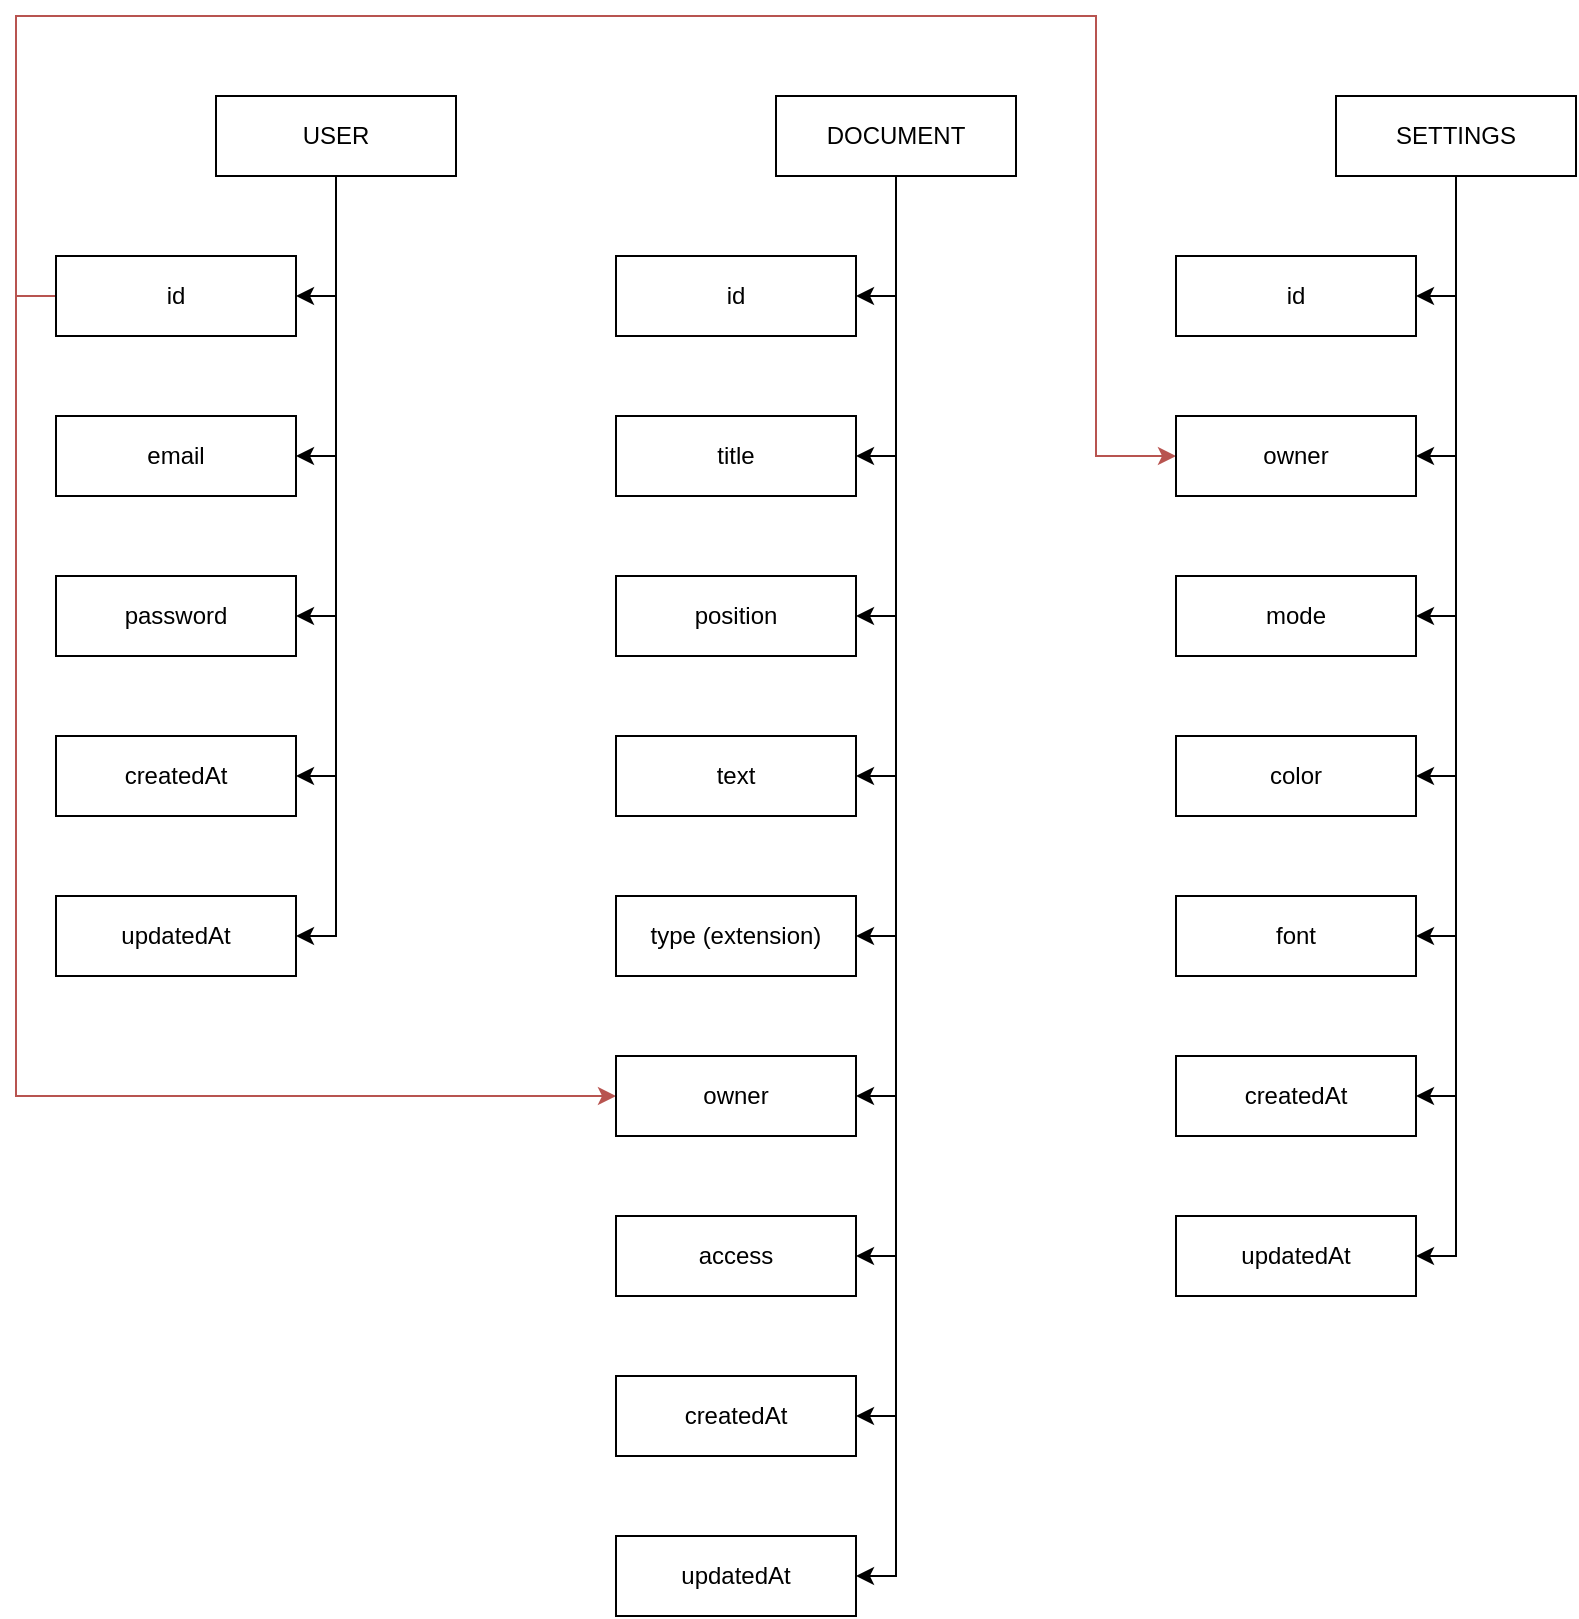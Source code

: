 <mxfile version="21.0.4" type="github">
  <diagram name="Сторінка-1" id="dH4kd5EWdRIuRqbOYcRu">
    <mxGraphModel dx="1050" dy="581" grid="1" gridSize="10" guides="1" tooltips="1" connect="1" arrows="1" fold="1" page="1" pageScale="1" pageWidth="827" pageHeight="1169" math="0" shadow="0">
      <root>
        <mxCell id="0" />
        <mxCell id="1" parent="0" />
        <mxCell id="GCR3xAoKqGMS8lJZc-5P-9" style="edgeStyle=orthogonalEdgeStyle;rounded=0;orthogonalLoop=1;jettySize=auto;html=1;exitX=0.5;exitY=1;exitDx=0;exitDy=0;entryX=1;entryY=0.5;entryDx=0;entryDy=0;" parent="1" source="GCR3xAoKqGMS8lJZc-5P-1" target="GCR3xAoKqGMS8lJZc-5P-8" edge="1">
          <mxGeometry relative="1" as="geometry" />
        </mxCell>
        <mxCell id="GCR3xAoKqGMS8lJZc-5P-10" style="edgeStyle=orthogonalEdgeStyle;rounded=0;orthogonalLoop=1;jettySize=auto;html=1;exitX=0.5;exitY=1;exitDx=0;exitDy=0;entryX=1;entryY=0.5;entryDx=0;entryDy=0;" parent="1" source="GCR3xAoKqGMS8lJZc-5P-1" target="GCR3xAoKqGMS8lJZc-5P-5" edge="1">
          <mxGeometry relative="1" as="geometry" />
        </mxCell>
        <mxCell id="GCR3xAoKqGMS8lJZc-5P-11" style="edgeStyle=orthogonalEdgeStyle;rounded=0;orthogonalLoop=1;jettySize=auto;html=1;exitX=0.5;exitY=1;exitDx=0;exitDy=0;entryX=1;entryY=0.5;entryDx=0;entryDy=0;" parent="1" source="GCR3xAoKqGMS8lJZc-5P-1" target="GCR3xAoKqGMS8lJZc-5P-6" edge="1">
          <mxGeometry relative="1" as="geometry" />
        </mxCell>
        <mxCell id="GCR3xAoKqGMS8lJZc-5P-32" style="edgeStyle=orthogonalEdgeStyle;rounded=0;orthogonalLoop=1;jettySize=auto;html=1;exitX=0.5;exitY=1;exitDx=0;exitDy=0;entryX=1;entryY=0.5;entryDx=0;entryDy=0;" parent="1" source="GCR3xAoKqGMS8lJZc-5P-1" target="GCR3xAoKqGMS8lJZc-5P-26" edge="1">
          <mxGeometry relative="1" as="geometry" />
        </mxCell>
        <mxCell id="GCR3xAoKqGMS8lJZc-5P-33" style="edgeStyle=orthogonalEdgeStyle;rounded=0;orthogonalLoop=1;jettySize=auto;html=1;exitX=0.5;exitY=1;exitDx=0;exitDy=0;entryX=1;entryY=0.5;entryDx=0;entryDy=0;" parent="1" source="GCR3xAoKqGMS8lJZc-5P-1" target="GCR3xAoKqGMS8lJZc-5P-27" edge="1">
          <mxGeometry relative="1" as="geometry" />
        </mxCell>
        <mxCell id="GCR3xAoKqGMS8lJZc-5P-1" value="USER" style="rounded=0;whiteSpace=wrap;html=1;" parent="1" vertex="1">
          <mxGeometry x="160" y="80" width="120" height="40" as="geometry" />
        </mxCell>
        <mxCell id="GCR3xAoKqGMS8lJZc-5P-15" style="edgeStyle=orthogonalEdgeStyle;rounded=0;orthogonalLoop=1;jettySize=auto;html=1;exitX=0.5;exitY=1;exitDx=0;exitDy=0;entryX=1;entryY=0.5;entryDx=0;entryDy=0;" parent="1" source="GCR3xAoKqGMS8lJZc-5P-2" target="GCR3xAoKqGMS8lJZc-5P-14" edge="1">
          <mxGeometry relative="1" as="geometry" />
        </mxCell>
        <mxCell id="GCR3xAoKqGMS8lJZc-5P-16" style="edgeStyle=orthogonalEdgeStyle;rounded=0;orthogonalLoop=1;jettySize=auto;html=1;exitX=0.5;exitY=1;exitDx=0;exitDy=0;entryX=1;entryY=0.5;entryDx=0;entryDy=0;" parent="1" source="GCR3xAoKqGMS8lJZc-5P-2" target="GCR3xAoKqGMS8lJZc-5P-12" edge="1">
          <mxGeometry relative="1" as="geometry" />
        </mxCell>
        <mxCell id="GCR3xAoKqGMS8lJZc-5P-17" style="edgeStyle=orthogonalEdgeStyle;rounded=0;orthogonalLoop=1;jettySize=auto;html=1;exitX=0.5;exitY=1;exitDx=0;exitDy=0;entryX=1;entryY=0.5;entryDx=0;entryDy=0;" parent="1" source="GCR3xAoKqGMS8lJZc-5P-2" target="GCR3xAoKqGMS8lJZc-5P-13" edge="1">
          <mxGeometry relative="1" as="geometry" />
        </mxCell>
        <mxCell id="GCR3xAoKqGMS8lJZc-5P-19" style="edgeStyle=orthogonalEdgeStyle;rounded=0;orthogonalLoop=1;jettySize=auto;html=1;exitX=0.5;exitY=1;exitDx=0;exitDy=0;entryX=1;entryY=0.5;entryDx=0;entryDy=0;" parent="1" source="GCR3xAoKqGMS8lJZc-5P-2" target="GCR3xAoKqGMS8lJZc-5P-18" edge="1">
          <mxGeometry relative="1" as="geometry" />
        </mxCell>
        <mxCell id="GCR3xAoKqGMS8lJZc-5P-23" style="edgeStyle=orthogonalEdgeStyle;rounded=0;orthogonalLoop=1;jettySize=auto;html=1;exitX=0.5;exitY=1;exitDx=0;exitDy=0;entryX=1;entryY=0.5;entryDx=0;entryDy=0;" parent="1" source="GCR3xAoKqGMS8lJZc-5P-2" target="GCR3xAoKqGMS8lJZc-5P-20" edge="1">
          <mxGeometry relative="1" as="geometry" />
        </mxCell>
        <mxCell id="GCR3xAoKqGMS8lJZc-5P-24" style="edgeStyle=orthogonalEdgeStyle;rounded=0;orthogonalLoop=1;jettySize=auto;html=1;exitX=0.5;exitY=1;exitDx=0;exitDy=0;entryX=1;entryY=0.5;entryDx=0;entryDy=0;" parent="1" source="GCR3xAoKqGMS8lJZc-5P-2" target="GCR3xAoKqGMS8lJZc-5P-21" edge="1">
          <mxGeometry relative="1" as="geometry" />
        </mxCell>
        <mxCell id="GCR3xAoKqGMS8lJZc-5P-25" style="edgeStyle=orthogonalEdgeStyle;rounded=0;orthogonalLoop=1;jettySize=auto;html=1;exitX=0.5;exitY=1;exitDx=0;exitDy=0;entryX=1;entryY=0.5;entryDx=0;entryDy=0;" parent="1" source="GCR3xAoKqGMS8lJZc-5P-2" target="GCR3xAoKqGMS8lJZc-5P-22" edge="1">
          <mxGeometry relative="1" as="geometry" />
        </mxCell>
        <mxCell id="GCR3xAoKqGMS8lJZc-5P-30" style="edgeStyle=orthogonalEdgeStyle;rounded=0;orthogonalLoop=1;jettySize=auto;html=1;exitX=0.5;exitY=1;exitDx=0;exitDy=0;entryX=1;entryY=0.5;entryDx=0;entryDy=0;" parent="1" source="GCR3xAoKqGMS8lJZc-5P-2" target="GCR3xAoKqGMS8lJZc-5P-28" edge="1">
          <mxGeometry relative="1" as="geometry" />
        </mxCell>
        <mxCell id="GCR3xAoKqGMS8lJZc-5P-31" style="edgeStyle=orthogonalEdgeStyle;rounded=0;orthogonalLoop=1;jettySize=auto;html=1;exitX=0.5;exitY=1;exitDx=0;exitDy=0;entryX=1;entryY=0.5;entryDx=0;entryDy=0;" parent="1" source="GCR3xAoKqGMS8lJZc-5P-2" target="GCR3xAoKqGMS8lJZc-5P-29" edge="1">
          <mxGeometry relative="1" as="geometry" />
        </mxCell>
        <mxCell id="GCR3xAoKqGMS8lJZc-5P-2" value="DOCUMENT" style="rounded=0;whiteSpace=wrap;html=1;" parent="1" vertex="1">
          <mxGeometry x="440" y="80" width="120" height="40" as="geometry" />
        </mxCell>
        <mxCell id="GCR3xAoKqGMS8lJZc-5P-42" style="edgeStyle=orthogonalEdgeStyle;rounded=0;orthogonalLoop=1;jettySize=auto;html=1;exitX=0.5;exitY=1;exitDx=0;exitDy=0;entryX=1;entryY=0.5;entryDx=0;entryDy=0;" parent="1" source="GCR3xAoKqGMS8lJZc-5P-3" target="GCR3xAoKqGMS8lJZc-5P-36" edge="1">
          <mxGeometry relative="1" as="geometry" />
        </mxCell>
        <mxCell id="GCR3xAoKqGMS8lJZc-5P-43" style="edgeStyle=orthogonalEdgeStyle;rounded=0;orthogonalLoop=1;jettySize=auto;html=1;exitX=0.5;exitY=1;exitDx=0;exitDy=0;entryX=1;entryY=0.5;entryDx=0;entryDy=0;" parent="1" source="GCR3xAoKqGMS8lJZc-5P-3" target="GCR3xAoKqGMS8lJZc-5P-37" edge="1">
          <mxGeometry relative="1" as="geometry" />
        </mxCell>
        <mxCell id="GCR3xAoKqGMS8lJZc-5P-44" style="edgeStyle=orthogonalEdgeStyle;rounded=0;orthogonalLoop=1;jettySize=auto;html=1;exitX=0.5;exitY=1;exitDx=0;exitDy=0;entryX=1;entryY=0.5;entryDx=0;entryDy=0;" parent="1" source="GCR3xAoKqGMS8lJZc-5P-3" target="GCR3xAoKqGMS8lJZc-5P-39" edge="1">
          <mxGeometry relative="1" as="geometry" />
        </mxCell>
        <mxCell id="GCR3xAoKqGMS8lJZc-5P-45" style="edgeStyle=orthogonalEdgeStyle;rounded=0;orthogonalLoop=1;jettySize=auto;html=1;exitX=0.5;exitY=1;exitDx=0;exitDy=0;entryX=1;entryY=0.5;entryDx=0;entryDy=0;" parent="1" source="GCR3xAoKqGMS8lJZc-5P-3" target="GCR3xAoKqGMS8lJZc-5P-40" edge="1">
          <mxGeometry relative="1" as="geometry" />
        </mxCell>
        <mxCell id="GCR3xAoKqGMS8lJZc-5P-46" style="edgeStyle=orthogonalEdgeStyle;rounded=0;orthogonalLoop=1;jettySize=auto;html=1;exitX=0.5;exitY=1;exitDx=0;exitDy=0;entryX=1;entryY=0.5;entryDx=0;entryDy=0;" parent="1" source="GCR3xAoKqGMS8lJZc-5P-3" target="GCR3xAoKqGMS8lJZc-5P-41" edge="1">
          <mxGeometry relative="1" as="geometry" />
        </mxCell>
        <mxCell id="GCR3xAoKqGMS8lJZc-5P-49" style="edgeStyle=orthogonalEdgeStyle;rounded=0;orthogonalLoop=1;jettySize=auto;html=1;exitX=0.5;exitY=1;exitDx=0;exitDy=0;entryX=1;entryY=0.5;entryDx=0;entryDy=0;" parent="1" source="GCR3xAoKqGMS8lJZc-5P-3" target="GCR3xAoKqGMS8lJZc-5P-47" edge="1">
          <mxGeometry relative="1" as="geometry" />
        </mxCell>
        <mxCell id="GCR3xAoKqGMS8lJZc-5P-50" style="edgeStyle=orthogonalEdgeStyle;rounded=0;orthogonalLoop=1;jettySize=auto;html=1;exitX=0.5;exitY=1;exitDx=0;exitDy=0;entryX=1;entryY=0.5;entryDx=0;entryDy=0;" parent="1" source="GCR3xAoKqGMS8lJZc-5P-3" target="GCR3xAoKqGMS8lJZc-5P-48" edge="1">
          <mxGeometry relative="1" as="geometry" />
        </mxCell>
        <mxCell id="GCR3xAoKqGMS8lJZc-5P-3" value="SETTINGS" style="rounded=0;whiteSpace=wrap;html=1;" parent="1" vertex="1">
          <mxGeometry x="720" y="80" width="120" height="40" as="geometry" />
        </mxCell>
        <mxCell id="GCR3xAoKqGMS8lJZc-5P-5" value="email" style="rounded=0;whiteSpace=wrap;html=1;" parent="1" vertex="1">
          <mxGeometry x="80" y="240" width="120" height="40" as="geometry" />
        </mxCell>
        <mxCell id="GCR3xAoKqGMS8lJZc-5P-6" value="password" style="rounded=0;whiteSpace=wrap;html=1;" parent="1" vertex="1">
          <mxGeometry x="80" y="320" width="120" height="40" as="geometry" />
        </mxCell>
        <mxCell id="GCR3xAoKqGMS8lJZc-5P-35" style="edgeStyle=orthogonalEdgeStyle;rounded=0;orthogonalLoop=1;jettySize=auto;html=1;exitX=0;exitY=0.5;exitDx=0;exitDy=0;entryX=0;entryY=0.5;entryDx=0;entryDy=0;fillColor=#f8cecc;strokeColor=#b85450;" parent="1" source="GCR3xAoKqGMS8lJZc-5P-8" target="GCR3xAoKqGMS8lJZc-5P-21" edge="1">
          <mxGeometry relative="1" as="geometry">
            <Array as="points">
              <mxPoint x="60" y="180" />
              <mxPoint x="60" y="580" />
            </Array>
          </mxGeometry>
        </mxCell>
        <mxCell id="GCR3xAoKqGMS8lJZc-5P-51" style="edgeStyle=orthogonalEdgeStyle;rounded=0;orthogonalLoop=1;jettySize=auto;html=1;exitX=0;exitY=0.5;exitDx=0;exitDy=0;entryX=0;entryY=0.5;entryDx=0;entryDy=0;fillColor=#f8cecc;strokeColor=#b85450;" parent="1" source="GCR3xAoKqGMS8lJZc-5P-8" target="GCR3xAoKqGMS8lJZc-5P-37" edge="1">
          <mxGeometry relative="1" as="geometry">
            <Array as="points">
              <mxPoint x="60" y="180" />
              <mxPoint x="60" y="40" />
              <mxPoint x="600" y="40" />
              <mxPoint x="600" y="260" />
            </Array>
          </mxGeometry>
        </mxCell>
        <mxCell id="GCR3xAoKqGMS8lJZc-5P-8" value="id" style="rounded=0;whiteSpace=wrap;html=1;" parent="1" vertex="1">
          <mxGeometry x="80" y="160" width="120" height="40" as="geometry" />
        </mxCell>
        <mxCell id="GCR3xAoKqGMS8lJZc-5P-12" value="title" style="rounded=0;whiteSpace=wrap;html=1;" parent="1" vertex="1">
          <mxGeometry x="360" y="240" width="120" height="40" as="geometry" />
        </mxCell>
        <mxCell id="GCR3xAoKqGMS8lJZc-5P-13" value="position" style="rounded=0;whiteSpace=wrap;html=1;" parent="1" vertex="1">
          <mxGeometry x="360" y="320" width="120" height="40" as="geometry" />
        </mxCell>
        <mxCell id="GCR3xAoKqGMS8lJZc-5P-14" value="id" style="rounded=0;whiteSpace=wrap;html=1;" parent="1" vertex="1">
          <mxGeometry x="360" y="160" width="120" height="40" as="geometry" />
        </mxCell>
        <mxCell id="GCR3xAoKqGMS8lJZc-5P-18" value="text" style="rounded=0;whiteSpace=wrap;html=1;" parent="1" vertex="1">
          <mxGeometry x="360" y="400" width="120" height="40" as="geometry" />
        </mxCell>
        <mxCell id="GCR3xAoKqGMS8lJZc-5P-20" value="type (extension)" style="rounded=0;whiteSpace=wrap;html=1;" parent="1" vertex="1">
          <mxGeometry x="360" y="480" width="120" height="40" as="geometry" />
        </mxCell>
        <mxCell id="GCR3xAoKqGMS8lJZc-5P-21" value="owner" style="rounded=0;whiteSpace=wrap;html=1;" parent="1" vertex="1">
          <mxGeometry x="360" y="560" width="120" height="40" as="geometry" />
        </mxCell>
        <mxCell id="GCR3xAoKqGMS8lJZc-5P-22" value="access" style="rounded=0;whiteSpace=wrap;html=1;" parent="1" vertex="1">
          <mxGeometry x="360" y="640" width="120" height="40" as="geometry" />
        </mxCell>
        <mxCell id="GCR3xAoKqGMS8lJZc-5P-26" value="createdAt" style="rounded=0;whiteSpace=wrap;html=1;" parent="1" vertex="1">
          <mxGeometry x="80" y="400" width="120" height="40" as="geometry" />
        </mxCell>
        <mxCell id="GCR3xAoKqGMS8lJZc-5P-27" value="updatedAt" style="rounded=0;whiteSpace=wrap;html=1;" parent="1" vertex="1">
          <mxGeometry x="80" y="480" width="120" height="40" as="geometry" />
        </mxCell>
        <mxCell id="GCR3xAoKqGMS8lJZc-5P-28" value="createdAt" style="rounded=0;whiteSpace=wrap;html=1;" parent="1" vertex="1">
          <mxGeometry x="360" y="720" width="120" height="40" as="geometry" />
        </mxCell>
        <mxCell id="GCR3xAoKqGMS8lJZc-5P-29" value="updatedAt" style="rounded=0;whiteSpace=wrap;html=1;" parent="1" vertex="1">
          <mxGeometry x="360" y="800" width="120" height="40" as="geometry" />
        </mxCell>
        <mxCell id="GCR3xAoKqGMS8lJZc-5P-36" value="id" style="rounded=0;whiteSpace=wrap;html=1;" parent="1" vertex="1">
          <mxGeometry x="640" y="160" width="120" height="40" as="geometry" />
        </mxCell>
        <mxCell id="GCR3xAoKqGMS8lJZc-5P-37" value="owner" style="rounded=0;whiteSpace=wrap;html=1;" parent="1" vertex="1">
          <mxGeometry x="640" y="240" width="120" height="40" as="geometry" />
        </mxCell>
        <mxCell id="GCR3xAoKqGMS8lJZc-5P-39" value="mode" style="rounded=0;whiteSpace=wrap;html=1;" parent="1" vertex="1">
          <mxGeometry x="640" y="320" width="120" height="40" as="geometry" />
        </mxCell>
        <mxCell id="GCR3xAoKqGMS8lJZc-5P-40" value="color" style="rounded=0;whiteSpace=wrap;html=1;" parent="1" vertex="1">
          <mxGeometry x="640" y="400" width="120" height="40" as="geometry" />
        </mxCell>
        <mxCell id="GCR3xAoKqGMS8lJZc-5P-41" value="font" style="rounded=0;whiteSpace=wrap;html=1;" parent="1" vertex="1">
          <mxGeometry x="640" y="480" width="120" height="40" as="geometry" />
        </mxCell>
        <mxCell id="GCR3xAoKqGMS8lJZc-5P-47" value="createdAt" style="rounded=0;whiteSpace=wrap;html=1;" parent="1" vertex="1">
          <mxGeometry x="640" y="560" width="120" height="40" as="geometry" />
        </mxCell>
        <mxCell id="GCR3xAoKqGMS8lJZc-5P-48" value="updatedAt" style="rounded=0;whiteSpace=wrap;html=1;" parent="1" vertex="1">
          <mxGeometry x="640" y="640" width="120" height="40" as="geometry" />
        </mxCell>
      </root>
    </mxGraphModel>
  </diagram>
</mxfile>
